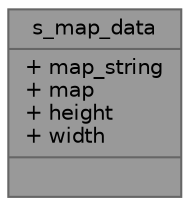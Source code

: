digraph "s_map_data"
{
 // INTERACTIVE_SVG=YES
 // LATEX_PDF_SIZE
  bgcolor="transparent";
  edge [fontname=Helvetica,fontsize=10,labelfontname=Helvetica,labelfontsize=10];
  node [fontname=Helvetica,fontsize=10,shape=box,height=0.2,width=0.4];
  Node1 [shape=record,label="{s_map_data\n|+ map_string\l+ map\l+ height\l+ width\l|}",height=0.2,width=0.4,color="gray40", fillcolor="grey60", style="filled", fontcolor="black",tooltip=" "];
}
